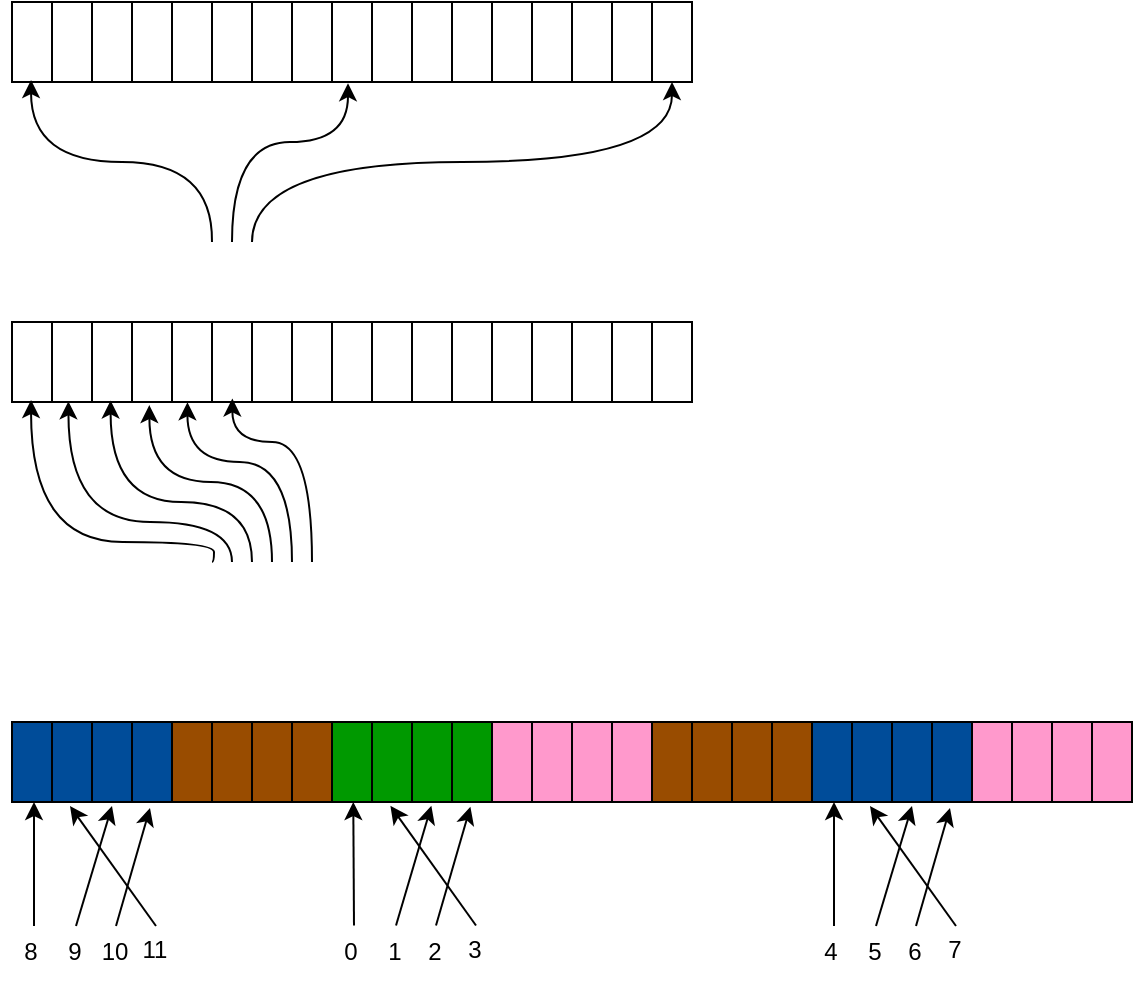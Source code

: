 <mxfile version="21.7.2" type="device">
  <diagram name="Page-1" id="VRmoF2FhRsNCKFj1ZeL5">
    <mxGraphModel dx="988" dy="517" grid="1" gridSize="10" guides="1" tooltips="1" connect="1" arrows="1" fold="1" page="1" pageScale="1" pageWidth="850" pageHeight="1100" math="0" shadow="0">
      <root>
        <mxCell id="0" />
        <mxCell id="1" parent="0" />
        <mxCell id="73AyB8iF5DjKMRg6vyxh-149" value="11" style="text;html=1;align=center;verticalAlign=middle;resizable=0;points=[];autosize=1;strokeColor=none;fillColor=none;" vertex="1" parent="1">
          <mxGeometry x="211" y="779" width="40" height="30" as="geometry" />
        </mxCell>
        <mxCell id="73AyB8iF5DjKMRg6vyxh-1" value="" style="shape=table;startSize=0;container=1;collapsible=0;childLayout=tableLayout;fontSize=16;strokeWidth=1;perimeterSpacing=0;" vertex="1" parent="1">
          <mxGeometry x="160" y="320" width="340" height="40" as="geometry" />
        </mxCell>
        <mxCell id="73AyB8iF5DjKMRg6vyxh-2" value="" style="shape=tableRow;horizontal=0;startSize=0;swimlaneHead=0;swimlaneBody=0;strokeColor=inherit;top=0;left=0;bottom=0;right=0;collapsible=0;dropTarget=0;fillColor=none;points=[[0,0.5],[1,0.5]];portConstraint=eastwest;fontSize=16;" vertex="1" parent="73AyB8iF5DjKMRg6vyxh-1">
          <mxGeometry width="340" height="40" as="geometry" />
        </mxCell>
        <mxCell id="73AyB8iF5DjKMRg6vyxh-3" value="" style="shape=partialRectangle;html=1;whiteSpace=wrap;connectable=0;strokeColor=inherit;overflow=hidden;fillColor=none;top=0;left=0;bottom=0;right=0;pointerEvents=1;fontSize=16;" vertex="1" parent="73AyB8iF5DjKMRg6vyxh-2">
          <mxGeometry width="20" height="40" as="geometry">
            <mxRectangle width="20" height="40" as="alternateBounds" />
          </mxGeometry>
        </mxCell>
        <mxCell id="73AyB8iF5DjKMRg6vyxh-4" value="" style="shape=partialRectangle;html=1;whiteSpace=wrap;connectable=0;strokeColor=inherit;overflow=hidden;fillColor=none;top=0;left=0;bottom=0;right=0;pointerEvents=1;fontSize=16;" vertex="1" parent="73AyB8iF5DjKMRg6vyxh-2">
          <mxGeometry x="20" width="20" height="40" as="geometry">
            <mxRectangle width="20" height="40" as="alternateBounds" />
          </mxGeometry>
        </mxCell>
        <mxCell id="73AyB8iF5DjKMRg6vyxh-5" value="" style="shape=partialRectangle;html=1;whiteSpace=wrap;connectable=0;strokeColor=inherit;overflow=hidden;fillColor=none;top=0;left=0;bottom=0;right=0;pointerEvents=1;fontSize=16;" vertex="1" parent="73AyB8iF5DjKMRg6vyxh-2">
          <mxGeometry x="40" width="20" height="40" as="geometry">
            <mxRectangle width="20" height="40" as="alternateBounds" />
          </mxGeometry>
        </mxCell>
        <mxCell id="73AyB8iF5DjKMRg6vyxh-14" style="shape=partialRectangle;html=1;whiteSpace=wrap;connectable=0;strokeColor=inherit;overflow=hidden;fillColor=none;top=0;left=0;bottom=0;right=0;pointerEvents=1;fontSize=16;" vertex="1" parent="73AyB8iF5DjKMRg6vyxh-2">
          <mxGeometry x="60" width="20" height="40" as="geometry">
            <mxRectangle width="20" height="40" as="alternateBounds" />
          </mxGeometry>
        </mxCell>
        <mxCell id="73AyB8iF5DjKMRg6vyxh-15" style="shape=partialRectangle;html=1;whiteSpace=wrap;connectable=0;strokeColor=inherit;overflow=hidden;fillColor=none;top=0;left=0;bottom=0;right=0;pointerEvents=1;fontSize=16;" vertex="1" parent="73AyB8iF5DjKMRg6vyxh-2">
          <mxGeometry x="80" width="20" height="40" as="geometry">
            <mxRectangle width="20" height="40" as="alternateBounds" />
          </mxGeometry>
        </mxCell>
        <mxCell id="73AyB8iF5DjKMRg6vyxh-16" style="shape=partialRectangle;html=1;whiteSpace=wrap;connectable=0;strokeColor=inherit;overflow=hidden;fillColor=none;top=0;left=0;bottom=0;right=0;pointerEvents=1;fontSize=16;" vertex="1" parent="73AyB8iF5DjKMRg6vyxh-2">
          <mxGeometry x="100" width="20" height="40" as="geometry">
            <mxRectangle width="20" height="40" as="alternateBounds" />
          </mxGeometry>
        </mxCell>
        <mxCell id="73AyB8iF5DjKMRg6vyxh-17" style="shape=partialRectangle;html=1;whiteSpace=wrap;connectable=0;strokeColor=inherit;overflow=hidden;fillColor=none;top=0;left=0;bottom=0;right=0;pointerEvents=1;fontSize=16;" vertex="1" parent="73AyB8iF5DjKMRg6vyxh-2">
          <mxGeometry x="120" width="20" height="40" as="geometry">
            <mxRectangle width="20" height="40" as="alternateBounds" />
          </mxGeometry>
        </mxCell>
        <mxCell id="73AyB8iF5DjKMRg6vyxh-18" style="shape=partialRectangle;html=1;whiteSpace=wrap;connectable=0;strokeColor=inherit;overflow=hidden;fillColor=none;top=0;left=0;bottom=0;right=0;pointerEvents=1;fontSize=16;" vertex="1" parent="73AyB8iF5DjKMRg6vyxh-2">
          <mxGeometry x="140" width="20" height="40" as="geometry">
            <mxRectangle width="20" height="40" as="alternateBounds" />
          </mxGeometry>
        </mxCell>
        <mxCell id="73AyB8iF5DjKMRg6vyxh-19" style="shape=partialRectangle;html=1;whiteSpace=wrap;connectable=0;strokeColor=inherit;overflow=hidden;fillColor=none;top=0;left=0;bottom=0;right=0;pointerEvents=1;fontSize=16;" vertex="1" parent="73AyB8iF5DjKMRg6vyxh-2">
          <mxGeometry x="160" width="20" height="40" as="geometry">
            <mxRectangle width="20" height="40" as="alternateBounds" />
          </mxGeometry>
        </mxCell>
        <mxCell id="73AyB8iF5DjKMRg6vyxh-20" style="shape=partialRectangle;html=1;whiteSpace=wrap;connectable=0;strokeColor=inherit;overflow=hidden;fillColor=none;top=0;left=0;bottom=0;right=0;pointerEvents=1;fontSize=16;" vertex="1" parent="73AyB8iF5DjKMRg6vyxh-2">
          <mxGeometry x="180" width="20" height="40" as="geometry">
            <mxRectangle width="20" height="40" as="alternateBounds" />
          </mxGeometry>
        </mxCell>
        <mxCell id="73AyB8iF5DjKMRg6vyxh-21" style="shape=partialRectangle;html=1;whiteSpace=wrap;connectable=0;strokeColor=inherit;overflow=hidden;fillColor=none;top=0;left=0;bottom=0;right=0;pointerEvents=1;fontSize=16;" vertex="1" parent="73AyB8iF5DjKMRg6vyxh-2">
          <mxGeometry x="200" width="20" height="40" as="geometry">
            <mxRectangle width="20" height="40" as="alternateBounds" />
          </mxGeometry>
        </mxCell>
        <mxCell id="73AyB8iF5DjKMRg6vyxh-22" style="shape=partialRectangle;html=1;whiteSpace=wrap;connectable=0;strokeColor=inherit;overflow=hidden;fillColor=none;top=0;left=0;bottom=0;right=0;pointerEvents=1;fontSize=16;" vertex="1" parent="73AyB8iF5DjKMRg6vyxh-2">
          <mxGeometry x="220" width="20" height="40" as="geometry">
            <mxRectangle width="20" height="40" as="alternateBounds" />
          </mxGeometry>
        </mxCell>
        <mxCell id="73AyB8iF5DjKMRg6vyxh-23" style="shape=partialRectangle;html=1;whiteSpace=wrap;connectable=0;strokeColor=inherit;overflow=hidden;fillColor=none;top=0;left=0;bottom=0;right=0;pointerEvents=1;fontSize=16;" vertex="1" parent="73AyB8iF5DjKMRg6vyxh-2">
          <mxGeometry x="240" width="20" height="40" as="geometry">
            <mxRectangle width="20" height="40" as="alternateBounds" />
          </mxGeometry>
        </mxCell>
        <mxCell id="73AyB8iF5DjKMRg6vyxh-24" style="shape=partialRectangle;html=1;whiteSpace=wrap;connectable=0;strokeColor=inherit;overflow=hidden;fillColor=none;top=0;left=0;bottom=0;right=0;pointerEvents=1;fontSize=16;" vertex="1" parent="73AyB8iF5DjKMRg6vyxh-2">
          <mxGeometry x="260" width="20" height="40" as="geometry">
            <mxRectangle width="20" height="40" as="alternateBounds" />
          </mxGeometry>
        </mxCell>
        <mxCell id="73AyB8iF5DjKMRg6vyxh-25" style="shape=partialRectangle;html=1;whiteSpace=wrap;connectable=0;strokeColor=inherit;overflow=hidden;fillColor=none;top=0;left=0;bottom=0;right=0;pointerEvents=1;fontSize=16;" vertex="1" parent="73AyB8iF5DjKMRg6vyxh-2">
          <mxGeometry x="280" width="20" height="40" as="geometry">
            <mxRectangle width="20" height="40" as="alternateBounds" />
          </mxGeometry>
        </mxCell>
        <mxCell id="73AyB8iF5DjKMRg6vyxh-26" style="shape=partialRectangle;html=1;whiteSpace=wrap;connectable=0;strokeColor=inherit;overflow=hidden;fillColor=none;top=0;left=0;bottom=0;right=0;pointerEvents=1;fontSize=16;" vertex="1" parent="73AyB8iF5DjKMRg6vyxh-2">
          <mxGeometry x="300" width="20" height="40" as="geometry">
            <mxRectangle width="20" height="40" as="alternateBounds" />
          </mxGeometry>
        </mxCell>
        <mxCell id="73AyB8iF5DjKMRg6vyxh-30" style="shape=partialRectangle;html=1;whiteSpace=wrap;connectable=0;strokeColor=inherit;overflow=hidden;fillColor=none;top=0;left=0;bottom=0;right=0;pointerEvents=1;fontSize=16;" vertex="1" parent="73AyB8iF5DjKMRg6vyxh-2">
          <mxGeometry x="320" width="20" height="40" as="geometry">
            <mxRectangle width="20" height="40" as="alternateBounds" />
          </mxGeometry>
        </mxCell>
        <mxCell id="73AyB8iF5DjKMRg6vyxh-27" value="" style="endArrow=classic;html=1;rounded=0;edgeStyle=orthogonalEdgeStyle;elbow=vertical;entryX=0.028;entryY=0.975;entryDx=0;entryDy=0;entryPerimeter=0;curved=1;" edge="1" parent="1" target="73AyB8iF5DjKMRg6vyxh-2">
          <mxGeometry width="50" height="50" relative="1" as="geometry">
            <mxPoint x="260" y="440" as="sourcePoint" />
            <mxPoint x="150" y="490" as="targetPoint" />
          </mxGeometry>
        </mxCell>
        <mxCell id="73AyB8iF5DjKMRg6vyxh-28" value="" style="endArrow=classic;html=1;rounded=0;edgeStyle=orthogonalEdgeStyle;elbow=vertical;curved=1;entryX=0.493;entryY=1.015;entryDx=0;entryDy=0;entryPerimeter=0;" edge="1" parent="1" target="73AyB8iF5DjKMRg6vyxh-2">
          <mxGeometry width="50" height="50" relative="1" as="geometry">
            <mxPoint x="270" y="440" as="sourcePoint" />
            <mxPoint x="340" y="380" as="targetPoint" />
            <Array as="points">
              <mxPoint x="270" y="390" />
              <mxPoint x="328" y="390" />
              <mxPoint x="328" y="361" />
            </Array>
          </mxGeometry>
        </mxCell>
        <mxCell id="73AyB8iF5DjKMRg6vyxh-29" value="" style="endArrow=classic;html=1;rounded=0;edgeStyle=orthogonalEdgeStyle;elbow=vertical;curved=1;" edge="1" parent="1">
          <mxGeometry width="50" height="50" relative="1" as="geometry">
            <mxPoint x="280" y="440" as="sourcePoint" />
            <mxPoint x="490" y="360" as="targetPoint" />
            <Array as="points">
              <mxPoint x="280" y="400" />
              <mxPoint x="490" y="400" />
            </Array>
          </mxGeometry>
        </mxCell>
        <mxCell id="73AyB8iF5DjKMRg6vyxh-31" value="" style="shape=table;startSize=0;container=1;collapsible=0;childLayout=tableLayout;fontSize=16;strokeWidth=1;perimeterSpacing=0;" vertex="1" parent="1">
          <mxGeometry x="160" y="480" width="340" height="40" as="geometry" />
        </mxCell>
        <mxCell id="73AyB8iF5DjKMRg6vyxh-32" value="" style="shape=tableRow;horizontal=0;startSize=0;swimlaneHead=0;swimlaneBody=0;strokeColor=inherit;top=0;left=0;bottom=0;right=0;collapsible=0;dropTarget=0;fillColor=none;points=[[0,0.5],[1,0.5]];portConstraint=eastwest;fontSize=16;" vertex="1" parent="73AyB8iF5DjKMRg6vyxh-31">
          <mxGeometry width="340" height="40" as="geometry" />
        </mxCell>
        <mxCell id="73AyB8iF5DjKMRg6vyxh-33" value="" style="shape=partialRectangle;html=1;whiteSpace=wrap;connectable=0;strokeColor=inherit;overflow=hidden;fillColor=none;top=0;left=0;bottom=0;right=0;pointerEvents=1;fontSize=16;" vertex="1" parent="73AyB8iF5DjKMRg6vyxh-32">
          <mxGeometry width="20" height="40" as="geometry">
            <mxRectangle width="20" height="40" as="alternateBounds" />
          </mxGeometry>
        </mxCell>
        <mxCell id="73AyB8iF5DjKMRg6vyxh-34" value="" style="shape=partialRectangle;html=1;whiteSpace=wrap;connectable=0;strokeColor=inherit;overflow=hidden;fillColor=none;top=0;left=0;bottom=0;right=0;pointerEvents=1;fontSize=16;" vertex="1" parent="73AyB8iF5DjKMRg6vyxh-32">
          <mxGeometry x="20" width="20" height="40" as="geometry">
            <mxRectangle width="20" height="40" as="alternateBounds" />
          </mxGeometry>
        </mxCell>
        <mxCell id="73AyB8iF5DjKMRg6vyxh-35" value="" style="shape=partialRectangle;html=1;whiteSpace=wrap;connectable=0;strokeColor=inherit;overflow=hidden;fillColor=none;top=0;left=0;bottom=0;right=0;pointerEvents=1;fontSize=16;" vertex="1" parent="73AyB8iF5DjKMRg6vyxh-32">
          <mxGeometry x="40" width="20" height="40" as="geometry">
            <mxRectangle width="20" height="40" as="alternateBounds" />
          </mxGeometry>
        </mxCell>
        <mxCell id="73AyB8iF5DjKMRg6vyxh-36" style="shape=partialRectangle;html=1;whiteSpace=wrap;connectable=0;strokeColor=inherit;overflow=hidden;fillColor=none;top=0;left=0;bottom=0;right=0;pointerEvents=1;fontSize=16;" vertex="1" parent="73AyB8iF5DjKMRg6vyxh-32">
          <mxGeometry x="60" width="20" height="40" as="geometry">
            <mxRectangle width="20" height="40" as="alternateBounds" />
          </mxGeometry>
        </mxCell>
        <mxCell id="73AyB8iF5DjKMRg6vyxh-37" style="shape=partialRectangle;html=1;whiteSpace=wrap;connectable=0;strokeColor=inherit;overflow=hidden;fillColor=none;top=0;left=0;bottom=0;right=0;pointerEvents=1;fontSize=16;" vertex="1" parent="73AyB8iF5DjKMRg6vyxh-32">
          <mxGeometry x="80" width="20" height="40" as="geometry">
            <mxRectangle width="20" height="40" as="alternateBounds" />
          </mxGeometry>
        </mxCell>
        <mxCell id="73AyB8iF5DjKMRg6vyxh-38" style="shape=partialRectangle;html=1;whiteSpace=wrap;connectable=0;strokeColor=inherit;overflow=hidden;fillColor=none;top=0;left=0;bottom=0;right=0;pointerEvents=1;fontSize=16;" vertex="1" parent="73AyB8iF5DjKMRg6vyxh-32">
          <mxGeometry x="100" width="20" height="40" as="geometry">
            <mxRectangle width="20" height="40" as="alternateBounds" />
          </mxGeometry>
        </mxCell>
        <mxCell id="73AyB8iF5DjKMRg6vyxh-39" style="shape=partialRectangle;html=1;whiteSpace=wrap;connectable=0;strokeColor=inherit;overflow=hidden;fillColor=none;top=0;left=0;bottom=0;right=0;pointerEvents=1;fontSize=16;" vertex="1" parent="73AyB8iF5DjKMRg6vyxh-32">
          <mxGeometry x="120" width="20" height="40" as="geometry">
            <mxRectangle width="20" height="40" as="alternateBounds" />
          </mxGeometry>
        </mxCell>
        <mxCell id="73AyB8iF5DjKMRg6vyxh-40" style="shape=partialRectangle;html=1;whiteSpace=wrap;connectable=0;strokeColor=inherit;overflow=hidden;fillColor=none;top=0;left=0;bottom=0;right=0;pointerEvents=1;fontSize=16;" vertex="1" parent="73AyB8iF5DjKMRg6vyxh-32">
          <mxGeometry x="140" width="20" height="40" as="geometry">
            <mxRectangle width="20" height="40" as="alternateBounds" />
          </mxGeometry>
        </mxCell>
        <mxCell id="73AyB8iF5DjKMRg6vyxh-41" style="shape=partialRectangle;html=1;whiteSpace=wrap;connectable=0;strokeColor=inherit;overflow=hidden;fillColor=none;top=0;left=0;bottom=0;right=0;pointerEvents=1;fontSize=16;" vertex="1" parent="73AyB8iF5DjKMRg6vyxh-32">
          <mxGeometry x="160" width="20" height="40" as="geometry">
            <mxRectangle width="20" height="40" as="alternateBounds" />
          </mxGeometry>
        </mxCell>
        <mxCell id="73AyB8iF5DjKMRg6vyxh-42" style="shape=partialRectangle;html=1;whiteSpace=wrap;connectable=0;strokeColor=inherit;overflow=hidden;fillColor=none;top=0;left=0;bottom=0;right=0;pointerEvents=1;fontSize=16;" vertex="1" parent="73AyB8iF5DjKMRg6vyxh-32">
          <mxGeometry x="180" width="20" height="40" as="geometry">
            <mxRectangle width="20" height="40" as="alternateBounds" />
          </mxGeometry>
        </mxCell>
        <mxCell id="73AyB8iF5DjKMRg6vyxh-43" style="shape=partialRectangle;html=1;whiteSpace=wrap;connectable=0;strokeColor=inherit;overflow=hidden;fillColor=none;top=0;left=0;bottom=0;right=0;pointerEvents=1;fontSize=16;" vertex="1" parent="73AyB8iF5DjKMRg6vyxh-32">
          <mxGeometry x="200" width="20" height="40" as="geometry">
            <mxRectangle width="20" height="40" as="alternateBounds" />
          </mxGeometry>
        </mxCell>
        <mxCell id="73AyB8iF5DjKMRg6vyxh-44" style="shape=partialRectangle;html=1;whiteSpace=wrap;connectable=0;strokeColor=inherit;overflow=hidden;fillColor=none;top=0;left=0;bottom=0;right=0;pointerEvents=1;fontSize=16;" vertex="1" parent="73AyB8iF5DjKMRg6vyxh-32">
          <mxGeometry x="220" width="20" height="40" as="geometry">
            <mxRectangle width="20" height="40" as="alternateBounds" />
          </mxGeometry>
        </mxCell>
        <mxCell id="73AyB8iF5DjKMRg6vyxh-45" style="shape=partialRectangle;html=1;whiteSpace=wrap;connectable=0;strokeColor=inherit;overflow=hidden;fillColor=none;top=0;left=0;bottom=0;right=0;pointerEvents=1;fontSize=16;" vertex="1" parent="73AyB8iF5DjKMRg6vyxh-32">
          <mxGeometry x="240" width="20" height="40" as="geometry">
            <mxRectangle width="20" height="40" as="alternateBounds" />
          </mxGeometry>
        </mxCell>
        <mxCell id="73AyB8iF5DjKMRg6vyxh-46" style="shape=partialRectangle;html=1;whiteSpace=wrap;connectable=0;strokeColor=inherit;overflow=hidden;fillColor=none;top=0;left=0;bottom=0;right=0;pointerEvents=1;fontSize=16;" vertex="1" parent="73AyB8iF5DjKMRg6vyxh-32">
          <mxGeometry x="260" width="20" height="40" as="geometry">
            <mxRectangle width="20" height="40" as="alternateBounds" />
          </mxGeometry>
        </mxCell>
        <mxCell id="73AyB8iF5DjKMRg6vyxh-47" style="shape=partialRectangle;html=1;whiteSpace=wrap;connectable=0;strokeColor=inherit;overflow=hidden;fillColor=none;top=0;left=0;bottom=0;right=0;pointerEvents=1;fontSize=16;" vertex="1" parent="73AyB8iF5DjKMRg6vyxh-32">
          <mxGeometry x="280" width="20" height="40" as="geometry">
            <mxRectangle width="20" height="40" as="alternateBounds" />
          </mxGeometry>
        </mxCell>
        <mxCell id="73AyB8iF5DjKMRg6vyxh-48" style="shape=partialRectangle;html=1;whiteSpace=wrap;connectable=0;strokeColor=inherit;overflow=hidden;fillColor=none;top=0;left=0;bottom=0;right=0;pointerEvents=1;fontSize=16;" vertex="1" parent="73AyB8iF5DjKMRg6vyxh-32">
          <mxGeometry x="300" width="20" height="40" as="geometry">
            <mxRectangle width="20" height="40" as="alternateBounds" />
          </mxGeometry>
        </mxCell>
        <mxCell id="73AyB8iF5DjKMRg6vyxh-49" style="shape=partialRectangle;html=1;whiteSpace=wrap;connectable=0;strokeColor=inherit;overflow=hidden;fillColor=none;top=0;left=0;bottom=0;right=0;pointerEvents=1;fontSize=16;" vertex="1" parent="73AyB8iF5DjKMRg6vyxh-32">
          <mxGeometry x="320" width="20" height="40" as="geometry">
            <mxRectangle width="20" height="40" as="alternateBounds" />
          </mxGeometry>
        </mxCell>
        <mxCell id="73AyB8iF5DjKMRg6vyxh-50" value="" style="endArrow=classic;html=1;rounded=0;edgeStyle=orthogonalEdgeStyle;elbow=vertical;entryX=0.028;entryY=0.975;entryDx=0;entryDy=0;entryPerimeter=0;curved=1;" edge="1" target="73AyB8iF5DjKMRg6vyxh-32" parent="1">
          <mxGeometry width="50" height="50" relative="1" as="geometry">
            <mxPoint x="260" y="600" as="sourcePoint" />
            <mxPoint x="150" y="650" as="targetPoint" />
            <Array as="points">
              <mxPoint x="261" y="600" />
              <mxPoint x="261" y="590" />
              <mxPoint x="170" y="590" />
            </Array>
          </mxGeometry>
        </mxCell>
        <mxCell id="73AyB8iF5DjKMRg6vyxh-51" value="" style="endArrow=classic;html=1;rounded=0;edgeStyle=orthogonalEdgeStyle;elbow=vertical;curved=1;entryX=0.083;entryY=0.992;entryDx=0;entryDy=0;entryPerimeter=0;" edge="1" target="73AyB8iF5DjKMRg6vyxh-32" parent="1">
          <mxGeometry width="50" height="50" relative="1" as="geometry">
            <mxPoint x="270" y="600" as="sourcePoint" />
            <mxPoint x="340" y="540" as="targetPoint" />
            <Array as="points">
              <mxPoint x="270" y="580" />
              <mxPoint x="188" y="580" />
            </Array>
          </mxGeometry>
        </mxCell>
        <mxCell id="73AyB8iF5DjKMRg6vyxh-53" value="" style="endArrow=classic;html=1;rounded=0;edgeStyle=orthogonalEdgeStyle;elbow=vertical;curved=1;entryX=0.145;entryY=0.98;entryDx=0;entryDy=0;entryPerimeter=0;" edge="1" parent="1" target="73AyB8iF5DjKMRg6vyxh-32">
          <mxGeometry width="50" height="50" relative="1" as="geometry">
            <mxPoint x="280" y="600" as="sourcePoint" />
            <mxPoint x="570" y="550" as="targetPoint" />
            <Array as="points">
              <mxPoint x="280" y="570" />
              <mxPoint x="209" y="570" />
            </Array>
          </mxGeometry>
        </mxCell>
        <mxCell id="73AyB8iF5DjKMRg6vyxh-54" value="" style="endArrow=classic;html=1;rounded=0;edgeStyle=orthogonalEdgeStyle;elbow=vertical;curved=1;entryX=0.258;entryY=1.004;entryDx=0;entryDy=0;entryPerimeter=0;" edge="1" parent="1" target="73AyB8iF5DjKMRg6vyxh-32">
          <mxGeometry width="50" height="50" relative="1" as="geometry">
            <mxPoint x="300" y="600" as="sourcePoint" />
            <mxPoint x="320" y="550" as="targetPoint" />
            <Array as="points">
              <mxPoint x="300" y="550" />
              <mxPoint x="248" y="550" />
            </Array>
          </mxGeometry>
        </mxCell>
        <mxCell id="73AyB8iF5DjKMRg6vyxh-55" value="" style="endArrow=classic;html=1;rounded=0;edgeStyle=orthogonalEdgeStyle;elbow=vertical;curved=1;entryX=0.202;entryY=1.039;entryDx=0;entryDy=0;entryPerimeter=0;" edge="1" parent="1" target="73AyB8iF5DjKMRg6vyxh-32">
          <mxGeometry width="50" height="50" relative="1" as="geometry">
            <mxPoint x="290" y="600" as="sourcePoint" />
            <mxPoint x="240" y="540" as="targetPoint" />
            <Array as="points">
              <mxPoint x="290" y="560" />
              <mxPoint x="229" y="560" />
            </Array>
          </mxGeometry>
        </mxCell>
        <mxCell id="73AyB8iF5DjKMRg6vyxh-56" value="" style="endArrow=classic;html=1;rounded=0;edgeStyle=orthogonalEdgeStyle;elbow=vertical;curved=1;entryX=0.324;entryY=0.956;entryDx=0;entryDy=0;entryPerimeter=0;" edge="1" parent="1" target="73AyB8iF5DjKMRg6vyxh-32">
          <mxGeometry width="50" height="50" relative="1" as="geometry">
            <mxPoint x="310" y="600" as="sourcePoint" />
            <mxPoint x="310" y="550" as="targetPoint" />
            <Array as="points">
              <mxPoint x="310" y="540" />
              <mxPoint x="270" y="540" />
            </Array>
          </mxGeometry>
        </mxCell>
        <mxCell id="73AyB8iF5DjKMRg6vyxh-57" value="" style="shape=table;startSize=0;container=1;collapsible=0;childLayout=tableLayout;fontSize=16;strokeWidth=1;perimeterSpacing=0;swimlaneFillColor=none;fillColor=#004C99;" vertex="1" parent="1">
          <mxGeometry x="160" y="680" width="80" height="40" as="geometry" />
        </mxCell>
        <mxCell id="73AyB8iF5DjKMRg6vyxh-58" value="" style="shape=tableRow;horizontal=0;startSize=0;swimlaneHead=0;swimlaneBody=0;strokeColor=inherit;top=0;left=0;bottom=0;right=0;collapsible=0;dropTarget=0;fillColor=none;points=[[0,0.5],[1,0.5]];portConstraint=eastwest;fontSize=16;" vertex="1" parent="73AyB8iF5DjKMRg6vyxh-57">
          <mxGeometry width="80" height="40" as="geometry" />
        </mxCell>
        <mxCell id="73AyB8iF5DjKMRg6vyxh-59" value="" style="shape=partialRectangle;html=1;whiteSpace=wrap;connectable=0;strokeColor=inherit;overflow=hidden;fillColor=none;top=0;left=0;bottom=0;right=0;pointerEvents=1;fontSize=16;" vertex="1" parent="73AyB8iF5DjKMRg6vyxh-58">
          <mxGeometry width="20" height="40" as="geometry">
            <mxRectangle width="20" height="40" as="alternateBounds" />
          </mxGeometry>
        </mxCell>
        <mxCell id="73AyB8iF5DjKMRg6vyxh-60" value="" style="shape=partialRectangle;html=1;whiteSpace=wrap;connectable=0;strokeColor=inherit;overflow=hidden;fillColor=none;top=0;left=0;bottom=0;right=0;pointerEvents=1;fontSize=16;" vertex="1" parent="73AyB8iF5DjKMRg6vyxh-58">
          <mxGeometry x="20" width="20" height="40" as="geometry">
            <mxRectangle width="20" height="40" as="alternateBounds" />
          </mxGeometry>
        </mxCell>
        <mxCell id="73AyB8iF5DjKMRg6vyxh-61" value="" style="shape=partialRectangle;html=1;whiteSpace=wrap;connectable=0;strokeColor=inherit;overflow=hidden;fillColor=none;top=0;left=0;bottom=0;right=0;pointerEvents=1;fontSize=16;" vertex="1" parent="73AyB8iF5DjKMRg6vyxh-58">
          <mxGeometry x="40" width="20" height="40" as="geometry">
            <mxRectangle width="20" height="40" as="alternateBounds" />
          </mxGeometry>
        </mxCell>
        <mxCell id="73AyB8iF5DjKMRg6vyxh-62" style="shape=partialRectangle;html=1;whiteSpace=wrap;connectable=0;strokeColor=inherit;overflow=hidden;fillColor=none;top=0;left=0;bottom=0;right=0;pointerEvents=1;fontSize=16;" vertex="1" parent="73AyB8iF5DjKMRg6vyxh-58">
          <mxGeometry x="60" width="20" height="40" as="geometry">
            <mxRectangle width="20" height="40" as="alternateBounds" />
          </mxGeometry>
        </mxCell>
        <mxCell id="73AyB8iF5DjKMRg6vyxh-76" value="" style="shape=table;startSize=0;container=1;collapsible=0;childLayout=tableLayout;fontSize=16;strokeWidth=1;perimeterSpacing=0;fillColor=#994C00;" vertex="1" parent="1">
          <mxGeometry x="240" y="680" width="80" height="40" as="geometry" />
        </mxCell>
        <mxCell id="73AyB8iF5DjKMRg6vyxh-77" value="" style="shape=tableRow;horizontal=0;startSize=0;swimlaneHead=0;swimlaneBody=0;strokeColor=inherit;top=0;left=0;bottom=0;right=0;collapsible=0;dropTarget=0;fillColor=none;points=[[0,0.5],[1,0.5]];portConstraint=eastwest;fontSize=16;" vertex="1" parent="73AyB8iF5DjKMRg6vyxh-76">
          <mxGeometry width="80" height="40" as="geometry" />
        </mxCell>
        <mxCell id="73AyB8iF5DjKMRg6vyxh-78" value="" style="shape=partialRectangle;html=1;whiteSpace=wrap;connectable=0;strokeColor=inherit;overflow=hidden;fillColor=none;top=0;left=0;bottom=0;right=0;pointerEvents=1;fontSize=16;" vertex="1" parent="73AyB8iF5DjKMRg6vyxh-77">
          <mxGeometry width="20" height="40" as="geometry">
            <mxRectangle width="20" height="40" as="alternateBounds" />
          </mxGeometry>
        </mxCell>
        <mxCell id="73AyB8iF5DjKMRg6vyxh-79" value="" style="shape=partialRectangle;html=1;whiteSpace=wrap;connectable=0;strokeColor=inherit;overflow=hidden;fillColor=none;top=0;left=0;bottom=0;right=0;pointerEvents=1;fontSize=16;" vertex="1" parent="73AyB8iF5DjKMRg6vyxh-77">
          <mxGeometry x="20" width="20" height="40" as="geometry">
            <mxRectangle width="20" height="40" as="alternateBounds" />
          </mxGeometry>
        </mxCell>
        <mxCell id="73AyB8iF5DjKMRg6vyxh-80" value="" style="shape=partialRectangle;html=1;whiteSpace=wrap;connectable=0;strokeColor=inherit;overflow=hidden;fillColor=none;top=0;left=0;bottom=0;right=0;pointerEvents=1;fontSize=16;" vertex="1" parent="73AyB8iF5DjKMRg6vyxh-77">
          <mxGeometry x="40" width="20" height="40" as="geometry">
            <mxRectangle width="20" height="40" as="alternateBounds" />
          </mxGeometry>
        </mxCell>
        <mxCell id="73AyB8iF5DjKMRg6vyxh-81" style="shape=partialRectangle;html=1;whiteSpace=wrap;connectable=0;strokeColor=inherit;overflow=hidden;fillColor=none;top=0;left=0;bottom=0;right=0;pointerEvents=1;fontSize=16;" vertex="1" parent="73AyB8iF5DjKMRg6vyxh-77">
          <mxGeometry x="60" width="20" height="40" as="geometry">
            <mxRectangle width="20" height="40" as="alternateBounds" />
          </mxGeometry>
        </mxCell>
        <mxCell id="73AyB8iF5DjKMRg6vyxh-86" value="" style="shape=table;startSize=0;container=1;collapsible=0;childLayout=tableLayout;fontSize=16;strokeWidth=1;perimeterSpacing=0;fillColor=#009900;" vertex="1" parent="1">
          <mxGeometry x="320" y="680" width="80" height="40" as="geometry" />
        </mxCell>
        <mxCell id="73AyB8iF5DjKMRg6vyxh-87" value="" style="shape=tableRow;horizontal=0;startSize=0;swimlaneHead=0;swimlaneBody=0;strokeColor=inherit;top=0;left=0;bottom=0;right=0;collapsible=0;dropTarget=0;fillColor=none;points=[[0,0.5],[1,0.5]];portConstraint=eastwest;fontSize=16;" vertex="1" parent="73AyB8iF5DjKMRg6vyxh-86">
          <mxGeometry width="80" height="40" as="geometry" />
        </mxCell>
        <mxCell id="73AyB8iF5DjKMRg6vyxh-88" value="" style="shape=partialRectangle;html=1;whiteSpace=wrap;connectable=0;strokeColor=inherit;overflow=hidden;fillColor=none;top=0;left=0;bottom=0;right=0;pointerEvents=1;fontSize=16;" vertex="1" parent="73AyB8iF5DjKMRg6vyxh-87">
          <mxGeometry width="20" height="40" as="geometry">
            <mxRectangle width="20" height="40" as="alternateBounds" />
          </mxGeometry>
        </mxCell>
        <mxCell id="73AyB8iF5DjKMRg6vyxh-89" value="" style="shape=partialRectangle;html=1;whiteSpace=wrap;connectable=0;strokeColor=inherit;overflow=hidden;fillColor=none;top=0;left=0;bottom=0;right=0;pointerEvents=1;fontSize=16;" vertex="1" parent="73AyB8iF5DjKMRg6vyxh-87">
          <mxGeometry x="20" width="20" height="40" as="geometry">
            <mxRectangle width="20" height="40" as="alternateBounds" />
          </mxGeometry>
        </mxCell>
        <mxCell id="73AyB8iF5DjKMRg6vyxh-90" value="" style="shape=partialRectangle;html=1;whiteSpace=wrap;connectable=0;strokeColor=inherit;overflow=hidden;fillColor=none;top=0;left=0;bottom=0;right=0;pointerEvents=1;fontSize=16;" vertex="1" parent="73AyB8iF5DjKMRg6vyxh-87">
          <mxGeometry x="40" width="20" height="40" as="geometry">
            <mxRectangle width="20" height="40" as="alternateBounds" />
          </mxGeometry>
        </mxCell>
        <mxCell id="73AyB8iF5DjKMRg6vyxh-91" style="shape=partialRectangle;html=1;whiteSpace=wrap;connectable=0;strokeColor=inherit;overflow=hidden;fillColor=none;top=0;left=0;bottom=0;right=0;pointerEvents=1;fontSize=16;" vertex="1" parent="73AyB8iF5DjKMRg6vyxh-87">
          <mxGeometry x="60" width="20" height="40" as="geometry">
            <mxRectangle width="20" height="40" as="alternateBounds" />
          </mxGeometry>
        </mxCell>
        <mxCell id="73AyB8iF5DjKMRg6vyxh-96" value="" style="shape=table;startSize=0;container=1;collapsible=0;childLayout=tableLayout;fontSize=16;strokeWidth=1;perimeterSpacing=0;fillColor=#FF99CC;" vertex="1" parent="1">
          <mxGeometry x="400" y="680" width="80" height="40" as="geometry" />
        </mxCell>
        <mxCell id="73AyB8iF5DjKMRg6vyxh-97" value="" style="shape=tableRow;horizontal=0;startSize=0;swimlaneHead=0;swimlaneBody=0;strokeColor=inherit;top=0;left=0;bottom=0;right=0;collapsible=0;dropTarget=0;fillColor=none;points=[[0,0.5],[1,0.5]];portConstraint=eastwest;fontSize=16;" vertex="1" parent="73AyB8iF5DjKMRg6vyxh-96">
          <mxGeometry width="80" height="40" as="geometry" />
        </mxCell>
        <mxCell id="73AyB8iF5DjKMRg6vyxh-98" value="" style="shape=partialRectangle;html=1;whiteSpace=wrap;connectable=0;strokeColor=inherit;overflow=hidden;fillColor=none;top=0;left=0;bottom=0;right=0;pointerEvents=1;fontSize=16;" vertex="1" parent="73AyB8iF5DjKMRg6vyxh-97">
          <mxGeometry width="20" height="40" as="geometry">
            <mxRectangle width="20" height="40" as="alternateBounds" />
          </mxGeometry>
        </mxCell>
        <mxCell id="73AyB8iF5DjKMRg6vyxh-99" value="" style="shape=partialRectangle;html=1;whiteSpace=wrap;connectable=0;strokeColor=inherit;overflow=hidden;fillColor=none;top=0;left=0;bottom=0;right=0;pointerEvents=1;fontSize=16;" vertex="1" parent="73AyB8iF5DjKMRg6vyxh-97">
          <mxGeometry x="20" width="20" height="40" as="geometry">
            <mxRectangle width="20" height="40" as="alternateBounds" />
          </mxGeometry>
        </mxCell>
        <mxCell id="73AyB8iF5DjKMRg6vyxh-100" value="" style="shape=partialRectangle;html=1;whiteSpace=wrap;connectable=0;strokeColor=inherit;overflow=hidden;fillColor=none;top=0;left=0;bottom=0;right=0;pointerEvents=1;fontSize=16;" vertex="1" parent="73AyB8iF5DjKMRg6vyxh-97">
          <mxGeometry x="40" width="20" height="40" as="geometry">
            <mxRectangle width="20" height="40" as="alternateBounds" />
          </mxGeometry>
        </mxCell>
        <mxCell id="73AyB8iF5DjKMRg6vyxh-102" style="shape=partialRectangle;html=1;whiteSpace=wrap;connectable=0;strokeColor=inherit;overflow=hidden;fillColor=none;top=0;left=0;bottom=0;right=0;pointerEvents=1;fontSize=16;" vertex="1" parent="73AyB8iF5DjKMRg6vyxh-97">
          <mxGeometry x="60" width="20" height="40" as="geometry">
            <mxRectangle width="20" height="40" as="alternateBounds" />
          </mxGeometry>
        </mxCell>
        <mxCell id="73AyB8iF5DjKMRg6vyxh-106" value="" style="endArrow=classic;html=1;rounded=0;entryX=0.108;entryY=0.956;entryDx=0;entryDy=0;entryPerimeter=0;" edge="1" parent="1">
          <mxGeometry width="50" height="50" relative="1" as="geometry">
            <mxPoint x="331" y="781.76" as="sourcePoint" />
            <mxPoint x="330.64" y="720" as="targetPoint" />
          </mxGeometry>
        </mxCell>
        <mxCell id="73AyB8iF5DjKMRg6vyxh-107" value="" style="shape=table;startSize=0;container=1;collapsible=0;childLayout=tableLayout;fontSize=16;strokeWidth=1;perimeterSpacing=0;swimlaneFillColor=none;fillColor=#004C99;" vertex="1" parent="1">
          <mxGeometry x="560" y="680" width="80" height="40" as="geometry" />
        </mxCell>
        <mxCell id="73AyB8iF5DjKMRg6vyxh-108" value="" style="shape=tableRow;horizontal=0;startSize=0;swimlaneHead=0;swimlaneBody=0;strokeColor=inherit;top=0;left=0;bottom=0;right=0;collapsible=0;dropTarget=0;fillColor=none;points=[[0,0.5],[1,0.5]];portConstraint=eastwest;fontSize=16;" vertex="1" parent="73AyB8iF5DjKMRg6vyxh-107">
          <mxGeometry width="80" height="40" as="geometry" />
        </mxCell>
        <mxCell id="73AyB8iF5DjKMRg6vyxh-109" value="" style="shape=partialRectangle;html=1;whiteSpace=wrap;connectable=0;strokeColor=inherit;overflow=hidden;fillColor=none;top=0;left=0;bottom=0;right=0;pointerEvents=1;fontSize=16;" vertex="1" parent="73AyB8iF5DjKMRg6vyxh-108">
          <mxGeometry width="20" height="40" as="geometry">
            <mxRectangle width="20" height="40" as="alternateBounds" />
          </mxGeometry>
        </mxCell>
        <mxCell id="73AyB8iF5DjKMRg6vyxh-110" value="" style="shape=partialRectangle;html=1;whiteSpace=wrap;connectable=0;strokeColor=inherit;overflow=hidden;fillColor=none;top=0;left=0;bottom=0;right=0;pointerEvents=1;fontSize=16;" vertex="1" parent="73AyB8iF5DjKMRg6vyxh-108">
          <mxGeometry x="20" width="20" height="40" as="geometry">
            <mxRectangle width="20" height="40" as="alternateBounds" />
          </mxGeometry>
        </mxCell>
        <mxCell id="73AyB8iF5DjKMRg6vyxh-111" value="" style="shape=partialRectangle;html=1;whiteSpace=wrap;connectable=0;strokeColor=inherit;overflow=hidden;fillColor=none;top=0;left=0;bottom=0;right=0;pointerEvents=1;fontSize=16;" vertex="1" parent="73AyB8iF5DjKMRg6vyxh-108">
          <mxGeometry x="40" width="20" height="40" as="geometry">
            <mxRectangle width="20" height="40" as="alternateBounds" />
          </mxGeometry>
        </mxCell>
        <mxCell id="73AyB8iF5DjKMRg6vyxh-112" style="shape=partialRectangle;html=1;whiteSpace=wrap;connectable=0;strokeColor=inherit;overflow=hidden;fillColor=none;top=0;left=0;bottom=0;right=0;pointerEvents=1;fontSize=16;" vertex="1" parent="73AyB8iF5DjKMRg6vyxh-108">
          <mxGeometry x="60" width="20" height="40" as="geometry">
            <mxRectangle width="20" height="40" as="alternateBounds" />
          </mxGeometry>
        </mxCell>
        <mxCell id="73AyB8iF5DjKMRg6vyxh-113" value="" style="shape=table;startSize=0;container=1;collapsible=0;childLayout=tableLayout;fontSize=16;strokeWidth=1;perimeterSpacing=0;fillColor=#994C00;" vertex="1" parent="1">
          <mxGeometry x="480" y="680" width="80" height="40" as="geometry" />
        </mxCell>
        <mxCell id="73AyB8iF5DjKMRg6vyxh-114" value="" style="shape=tableRow;horizontal=0;startSize=0;swimlaneHead=0;swimlaneBody=0;strokeColor=inherit;top=0;left=0;bottom=0;right=0;collapsible=0;dropTarget=0;fillColor=none;points=[[0,0.5],[1,0.5]];portConstraint=eastwest;fontSize=16;" vertex="1" parent="73AyB8iF5DjKMRg6vyxh-113">
          <mxGeometry width="80" height="40" as="geometry" />
        </mxCell>
        <mxCell id="73AyB8iF5DjKMRg6vyxh-115" value="" style="shape=partialRectangle;html=1;whiteSpace=wrap;connectable=0;strokeColor=inherit;overflow=hidden;fillColor=none;top=0;left=0;bottom=0;right=0;pointerEvents=1;fontSize=16;" vertex="1" parent="73AyB8iF5DjKMRg6vyxh-114">
          <mxGeometry width="20" height="40" as="geometry">
            <mxRectangle width="20" height="40" as="alternateBounds" />
          </mxGeometry>
        </mxCell>
        <mxCell id="73AyB8iF5DjKMRg6vyxh-116" value="" style="shape=partialRectangle;html=1;whiteSpace=wrap;connectable=0;strokeColor=inherit;overflow=hidden;fillColor=none;top=0;left=0;bottom=0;right=0;pointerEvents=1;fontSize=16;" vertex="1" parent="73AyB8iF5DjKMRg6vyxh-114">
          <mxGeometry x="20" width="20" height="40" as="geometry">
            <mxRectangle width="20" height="40" as="alternateBounds" />
          </mxGeometry>
        </mxCell>
        <mxCell id="73AyB8iF5DjKMRg6vyxh-117" value="" style="shape=partialRectangle;html=1;whiteSpace=wrap;connectable=0;strokeColor=inherit;overflow=hidden;fillColor=none;top=0;left=0;bottom=0;right=0;pointerEvents=1;fontSize=16;" vertex="1" parent="73AyB8iF5DjKMRg6vyxh-114">
          <mxGeometry x="40" width="20" height="40" as="geometry">
            <mxRectangle width="20" height="40" as="alternateBounds" />
          </mxGeometry>
        </mxCell>
        <mxCell id="73AyB8iF5DjKMRg6vyxh-118" style="shape=partialRectangle;html=1;whiteSpace=wrap;connectable=0;strokeColor=inherit;overflow=hidden;fillColor=none;top=0;left=0;bottom=0;right=0;pointerEvents=1;fontSize=16;" vertex="1" parent="73AyB8iF5DjKMRg6vyxh-114">
          <mxGeometry x="60" width="20" height="40" as="geometry">
            <mxRectangle width="20" height="40" as="alternateBounds" />
          </mxGeometry>
        </mxCell>
        <mxCell id="73AyB8iF5DjKMRg6vyxh-125" value="" style="shape=table;startSize=0;container=1;collapsible=0;childLayout=tableLayout;fontSize=16;strokeWidth=1;perimeterSpacing=0;fillColor=#FF99CC;" vertex="1" parent="1">
          <mxGeometry x="640" y="680" width="80" height="40" as="geometry" />
        </mxCell>
        <mxCell id="73AyB8iF5DjKMRg6vyxh-126" value="" style="shape=tableRow;horizontal=0;startSize=0;swimlaneHead=0;swimlaneBody=0;strokeColor=inherit;top=0;left=0;bottom=0;right=0;collapsible=0;dropTarget=0;fillColor=none;points=[[0,0.5],[1,0.5]];portConstraint=eastwest;fontSize=16;" vertex="1" parent="73AyB8iF5DjKMRg6vyxh-125">
          <mxGeometry width="80" height="40" as="geometry" />
        </mxCell>
        <mxCell id="73AyB8iF5DjKMRg6vyxh-127" value="" style="shape=partialRectangle;html=1;whiteSpace=wrap;connectable=0;strokeColor=inherit;overflow=hidden;fillColor=none;top=0;left=0;bottom=0;right=0;pointerEvents=1;fontSize=16;" vertex="1" parent="73AyB8iF5DjKMRg6vyxh-126">
          <mxGeometry width="20" height="40" as="geometry">
            <mxRectangle width="20" height="40" as="alternateBounds" />
          </mxGeometry>
        </mxCell>
        <mxCell id="73AyB8iF5DjKMRg6vyxh-128" value="" style="shape=partialRectangle;html=1;whiteSpace=wrap;connectable=0;strokeColor=inherit;overflow=hidden;fillColor=none;top=0;left=0;bottom=0;right=0;pointerEvents=1;fontSize=16;" vertex="1" parent="73AyB8iF5DjKMRg6vyxh-126">
          <mxGeometry x="20" width="20" height="40" as="geometry">
            <mxRectangle width="20" height="40" as="alternateBounds" />
          </mxGeometry>
        </mxCell>
        <mxCell id="73AyB8iF5DjKMRg6vyxh-129" value="" style="shape=partialRectangle;html=1;whiteSpace=wrap;connectable=0;strokeColor=inherit;overflow=hidden;fillColor=none;top=0;left=0;bottom=0;right=0;pointerEvents=1;fontSize=16;" vertex="1" parent="73AyB8iF5DjKMRg6vyxh-126">
          <mxGeometry x="40" width="20" height="40" as="geometry">
            <mxRectangle width="20" height="40" as="alternateBounds" />
          </mxGeometry>
        </mxCell>
        <mxCell id="73AyB8iF5DjKMRg6vyxh-130" style="shape=partialRectangle;html=1;whiteSpace=wrap;connectable=0;strokeColor=inherit;overflow=hidden;fillColor=none;top=0;left=0;bottom=0;right=0;pointerEvents=1;fontSize=16;" vertex="1" parent="73AyB8iF5DjKMRg6vyxh-126">
          <mxGeometry x="60" width="20" height="40" as="geometry">
            <mxRectangle width="20" height="40" as="alternateBounds" />
          </mxGeometry>
        </mxCell>
        <mxCell id="73AyB8iF5DjKMRg6vyxh-131" value="" style="endArrow=classic;html=1;rounded=0;entryX=0.596;entryY=1.004;entryDx=0;entryDy=0;entryPerimeter=0;" edge="1" parent="1">
          <mxGeometry width="50" height="50" relative="1" as="geometry">
            <mxPoint x="352" y="781.76" as="sourcePoint" />
            <mxPoint x="369.68" y="721.92" as="targetPoint" />
          </mxGeometry>
        </mxCell>
        <mxCell id="73AyB8iF5DjKMRg6vyxh-132" value="" style="endArrow=classic;html=1;rounded=0;entryX=0.84;entryY=1.015;entryDx=0;entryDy=0;entryPerimeter=0;" edge="1" parent="1">
          <mxGeometry width="50" height="50" relative="1" as="geometry">
            <mxPoint x="372" y="781.76" as="sourcePoint" />
            <mxPoint x="389.2" y="722.36" as="targetPoint" />
          </mxGeometry>
        </mxCell>
        <mxCell id="73AyB8iF5DjKMRg6vyxh-133" value="" style="endArrow=classic;html=1;rounded=0;entryX=0.34;entryY=1.004;entryDx=0;entryDy=0;entryPerimeter=0;" edge="1" parent="1">
          <mxGeometry width="50" height="50" relative="1" as="geometry">
            <mxPoint x="392" y="781.76" as="sourcePoint" />
            <mxPoint x="349.2" y="721.92" as="targetPoint" />
          </mxGeometry>
        </mxCell>
        <mxCell id="73AyB8iF5DjKMRg6vyxh-134" value="&lt;div&gt;0&lt;/div&gt;" style="text;html=1;align=center;verticalAlign=middle;resizable=0;points=[];autosize=1;strokeColor=none;fillColor=none;" vertex="1" parent="1">
          <mxGeometry x="314" y="779.76" width="30" height="30" as="geometry" />
        </mxCell>
        <mxCell id="73AyB8iF5DjKMRg6vyxh-135" value="1" style="text;html=1;align=center;verticalAlign=middle;resizable=0;points=[];autosize=1;strokeColor=none;fillColor=none;" vertex="1" parent="1">
          <mxGeometry x="336" y="779.76" width="30" height="30" as="geometry" />
        </mxCell>
        <mxCell id="73AyB8iF5DjKMRg6vyxh-136" value="2" style="text;html=1;align=center;verticalAlign=middle;resizable=0;points=[];autosize=1;strokeColor=none;fillColor=none;" vertex="1" parent="1">
          <mxGeometry x="356" y="779.76" width="30" height="30" as="geometry" />
        </mxCell>
        <mxCell id="73AyB8iF5DjKMRg6vyxh-137" value="3" style="text;html=1;align=center;verticalAlign=middle;resizable=0;points=[];autosize=1;strokeColor=none;fillColor=none;" vertex="1" parent="1">
          <mxGeometry x="376" y="778.76" width="30" height="30" as="geometry" />
        </mxCell>
        <mxCell id="73AyB8iF5DjKMRg6vyxh-138" value="4" style="text;html=1;align=center;verticalAlign=middle;resizable=0;points=[];autosize=1;strokeColor=none;fillColor=none;" vertex="1" parent="1">
          <mxGeometry x="554" y="780" width="30" height="30" as="geometry" />
        </mxCell>
        <mxCell id="73AyB8iF5DjKMRg6vyxh-139" value="5" style="text;html=1;align=center;verticalAlign=middle;resizable=0;points=[];autosize=1;strokeColor=none;fillColor=none;" vertex="1" parent="1">
          <mxGeometry x="576" y="780" width="30" height="30" as="geometry" />
        </mxCell>
        <mxCell id="73AyB8iF5DjKMRg6vyxh-140" value="6" style="text;html=1;align=center;verticalAlign=middle;resizable=0;points=[];autosize=1;strokeColor=none;fillColor=none;" vertex="1" parent="1">
          <mxGeometry x="596" y="780" width="30" height="30" as="geometry" />
        </mxCell>
        <mxCell id="73AyB8iF5DjKMRg6vyxh-141" value="7" style="text;html=1;align=center;verticalAlign=middle;resizable=0;points=[];autosize=1;strokeColor=none;fillColor=none;" vertex="1" parent="1">
          <mxGeometry x="616" y="779" width="30" height="30" as="geometry" />
        </mxCell>
        <mxCell id="73AyB8iF5DjKMRg6vyxh-142" value="" style="endArrow=classic;html=1;rounded=0;entryX=0.108;entryY=0.956;entryDx=0;entryDy=0;entryPerimeter=0;" edge="1" parent="1">
          <mxGeometry width="50" height="50" relative="1" as="geometry">
            <mxPoint x="571" y="782" as="sourcePoint" />
            <mxPoint x="571" y="720" as="targetPoint" />
          </mxGeometry>
        </mxCell>
        <mxCell id="73AyB8iF5DjKMRg6vyxh-143" value="" style="endArrow=classic;html=1;rounded=0;entryX=0.596;entryY=1.004;entryDx=0;entryDy=0;entryPerimeter=0;" edge="1" parent="1">
          <mxGeometry width="50" height="50" relative="1" as="geometry">
            <mxPoint x="592" y="782" as="sourcePoint" />
            <mxPoint x="610" y="722" as="targetPoint" />
          </mxGeometry>
        </mxCell>
        <mxCell id="73AyB8iF5DjKMRg6vyxh-144" value="" style="endArrow=classic;html=1;rounded=0;entryX=0.34;entryY=1.004;entryDx=0;entryDy=0;entryPerimeter=0;" edge="1" parent="1">
          <mxGeometry width="50" height="50" relative="1" as="geometry">
            <mxPoint x="632" y="782" as="sourcePoint" />
            <mxPoint x="589" y="722" as="targetPoint" />
          </mxGeometry>
        </mxCell>
        <mxCell id="73AyB8iF5DjKMRg6vyxh-145" value="" style="endArrow=classic;html=1;rounded=0;entryX=0.84;entryY=1.015;entryDx=0;entryDy=0;entryPerimeter=0;" edge="1" parent="1">
          <mxGeometry width="50" height="50" relative="1" as="geometry">
            <mxPoint x="612" y="782" as="sourcePoint" />
            <mxPoint x="629" y="723" as="targetPoint" />
          </mxGeometry>
        </mxCell>
        <mxCell id="73AyB8iF5DjKMRg6vyxh-146" value="8" style="text;html=1;align=center;verticalAlign=middle;resizable=0;points=[];autosize=1;strokeColor=none;fillColor=none;" vertex="1" parent="1">
          <mxGeometry x="154" y="780" width="30" height="30" as="geometry" />
        </mxCell>
        <mxCell id="73AyB8iF5DjKMRg6vyxh-147" value="9" style="text;html=1;align=center;verticalAlign=middle;resizable=0;points=[];autosize=1;strokeColor=none;fillColor=none;" vertex="1" parent="1">
          <mxGeometry x="176" y="780" width="30" height="30" as="geometry" />
        </mxCell>
        <mxCell id="73AyB8iF5DjKMRg6vyxh-148" value="10" style="text;html=1;align=center;verticalAlign=middle;resizable=0;points=[];autosize=1;strokeColor=none;fillColor=none;" vertex="1" parent="1">
          <mxGeometry x="191" y="780" width="40" height="30" as="geometry" />
        </mxCell>
        <mxCell id="73AyB8iF5DjKMRg6vyxh-150" value="" style="endArrow=classic;html=1;rounded=0;entryX=0.108;entryY=0.956;entryDx=0;entryDy=0;entryPerimeter=0;" edge="1" parent="1">
          <mxGeometry width="50" height="50" relative="1" as="geometry">
            <mxPoint x="171" y="782" as="sourcePoint" />
            <mxPoint x="171" y="720" as="targetPoint" />
          </mxGeometry>
        </mxCell>
        <mxCell id="73AyB8iF5DjKMRg6vyxh-151" value="" style="endArrow=classic;html=1;rounded=0;entryX=0.596;entryY=1.004;entryDx=0;entryDy=0;entryPerimeter=0;" edge="1" parent="1">
          <mxGeometry width="50" height="50" relative="1" as="geometry">
            <mxPoint x="192" y="782" as="sourcePoint" />
            <mxPoint x="210" y="722" as="targetPoint" />
          </mxGeometry>
        </mxCell>
        <mxCell id="73AyB8iF5DjKMRg6vyxh-152" value="" style="endArrow=classic;html=1;rounded=0;entryX=0.84;entryY=1.015;entryDx=0;entryDy=0;entryPerimeter=0;" edge="1" parent="1">
          <mxGeometry width="50" height="50" relative="1" as="geometry">
            <mxPoint x="212" y="782" as="sourcePoint" />
            <mxPoint x="229" y="723" as="targetPoint" />
          </mxGeometry>
        </mxCell>
        <mxCell id="73AyB8iF5DjKMRg6vyxh-153" value="" style="endArrow=classic;html=1;rounded=0;entryX=0.34;entryY=1.004;entryDx=0;entryDy=0;entryPerimeter=0;" edge="1" parent="1">
          <mxGeometry width="50" height="50" relative="1" as="geometry">
            <mxPoint x="232" y="782" as="sourcePoint" />
            <mxPoint x="189" y="722" as="targetPoint" />
          </mxGeometry>
        </mxCell>
      </root>
    </mxGraphModel>
  </diagram>
</mxfile>
